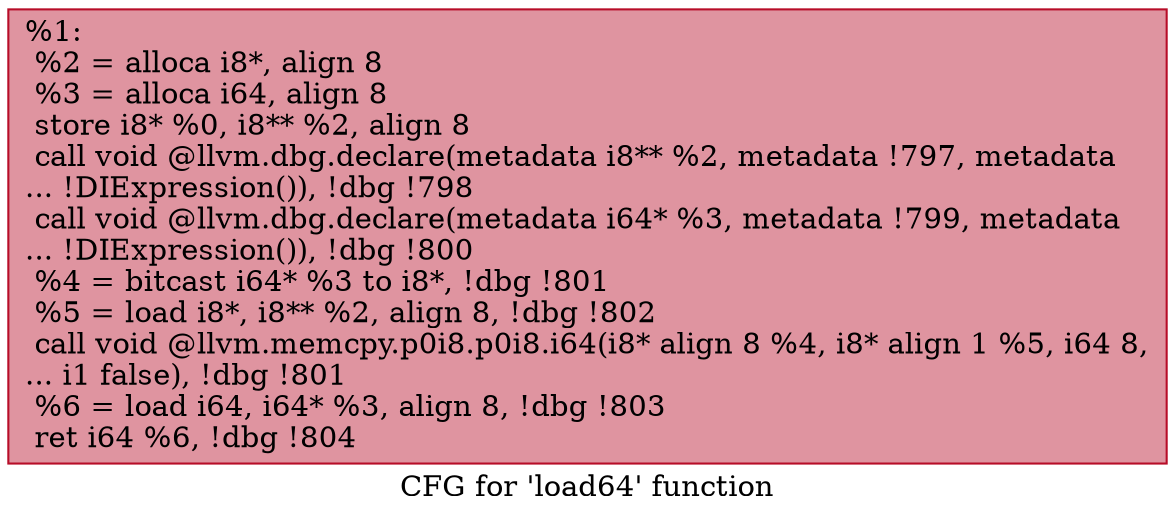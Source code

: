 digraph "CFG for 'load64' function" {
	label="CFG for 'load64' function";

	Node0x2287140 [shape=record,color="#b70d28ff", style=filled, fillcolor="#b70d2870",label="{%1:\l  %2 = alloca i8*, align 8\l  %3 = alloca i64, align 8\l  store i8* %0, i8** %2, align 8\l  call void @llvm.dbg.declare(metadata i8** %2, metadata !797, metadata\l... !DIExpression()), !dbg !798\l  call void @llvm.dbg.declare(metadata i64* %3, metadata !799, metadata\l... !DIExpression()), !dbg !800\l  %4 = bitcast i64* %3 to i8*, !dbg !801\l  %5 = load i8*, i8** %2, align 8, !dbg !802\l  call void @llvm.memcpy.p0i8.p0i8.i64(i8* align 8 %4, i8* align 1 %5, i64 8,\l... i1 false), !dbg !801\l  %6 = load i64, i64* %3, align 8, !dbg !803\l  ret i64 %6, !dbg !804\l}"];
}
